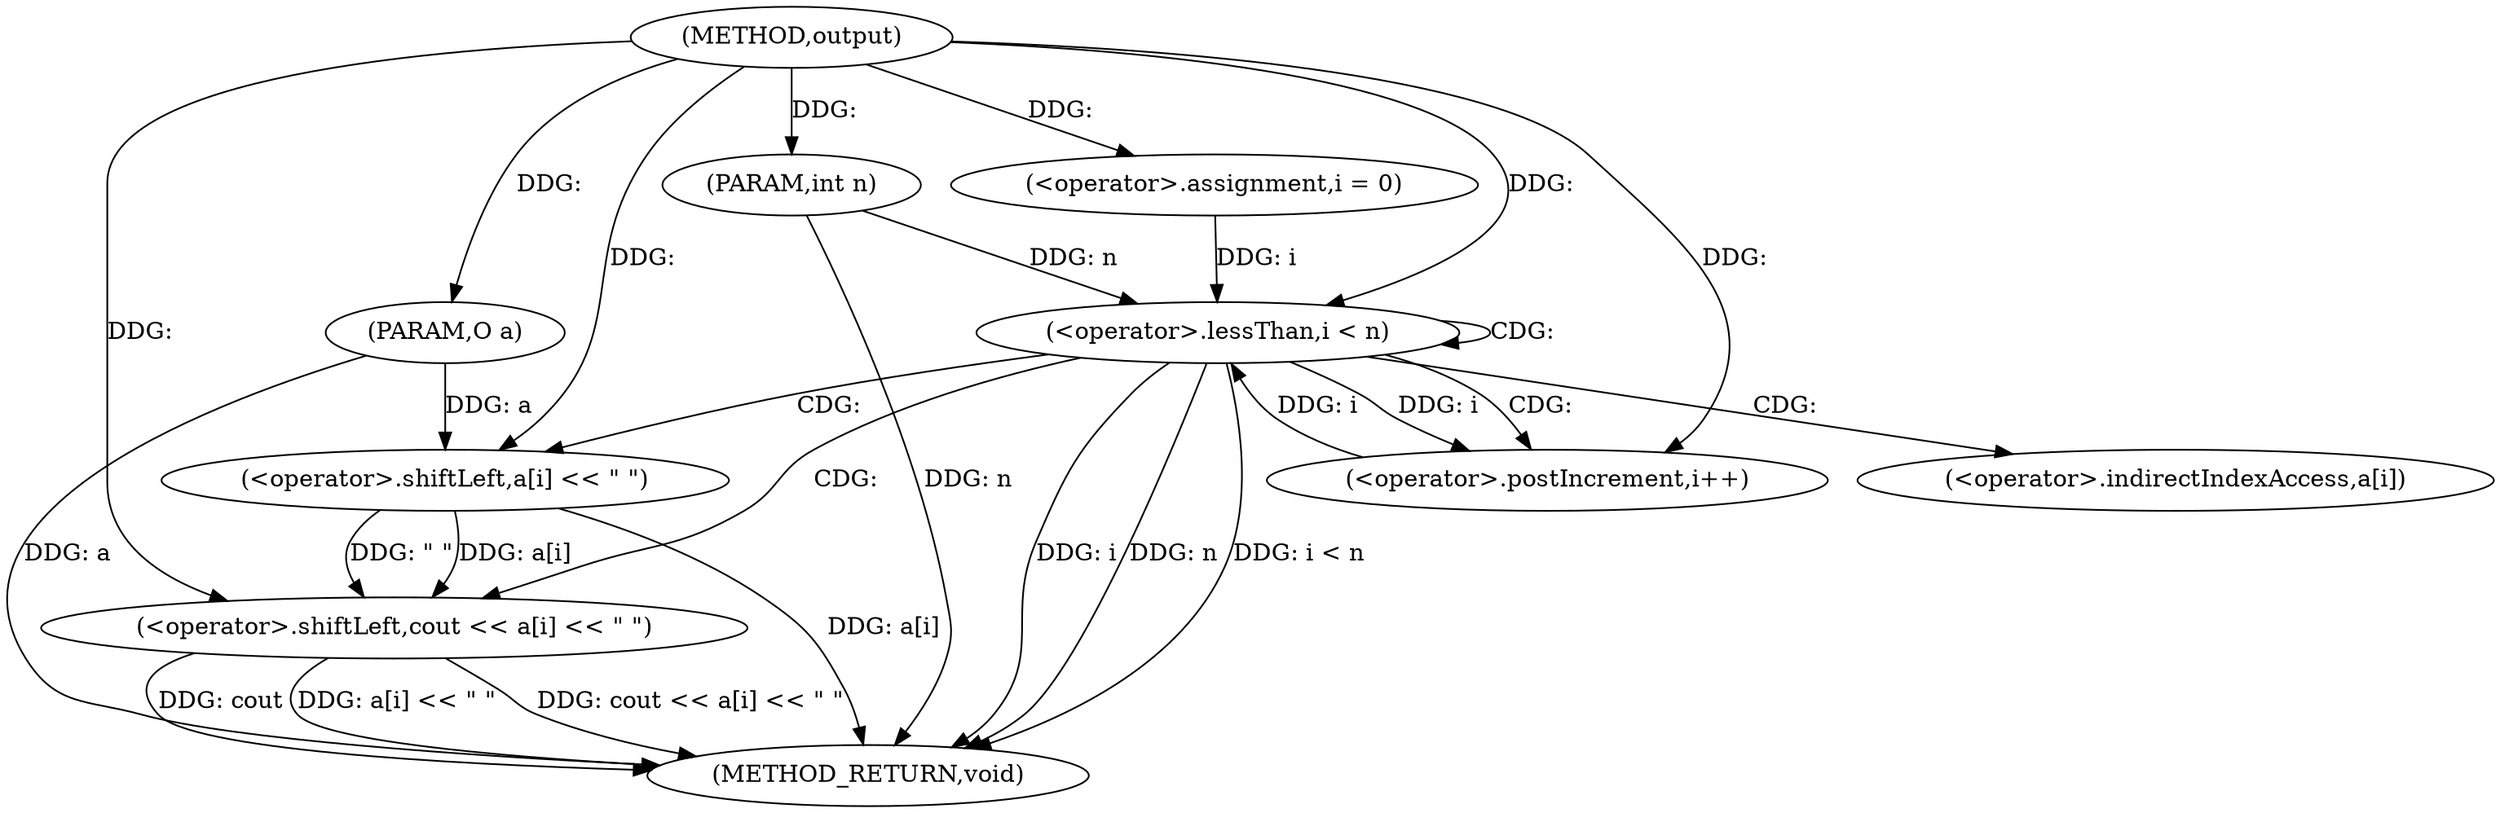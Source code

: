 digraph "output" {  
"1000133" [label = "(METHOD,output)" ]
"1000155" [label = "(METHOD_RETURN,void)" ]
"1000134" [label = "(PARAM,O a)" ]
"1000135" [label = "(PARAM,int n)" ]
"1000139" [label = "(<operator>.assignment,i = 0)" ]
"1000142" [label = "(<operator>.lessThan,i < n)" ]
"1000145" [label = "(<operator>.postIncrement,i++)" ]
"1000148" [label = "(<operator>.shiftLeft,cout << a[i] << \" \")" ]
"1000150" [label = "(<operator>.shiftLeft,a[i] << \" \")" ]
"1000151" [label = "(<operator>.indirectIndexAccess,a[i])" ]
  "1000134" -> "1000155"  [ label = "DDG: a"] 
  "1000135" -> "1000155"  [ label = "DDG: n"] 
  "1000142" -> "1000155"  [ label = "DDG: i"] 
  "1000142" -> "1000155"  [ label = "DDG: n"] 
  "1000142" -> "1000155"  [ label = "DDG: i < n"] 
  "1000150" -> "1000155"  [ label = "DDG: a[i]"] 
  "1000148" -> "1000155"  [ label = "DDG: a[i] << \" \""] 
  "1000148" -> "1000155"  [ label = "DDG: cout << a[i] << \" \""] 
  "1000148" -> "1000155"  [ label = "DDG: cout"] 
  "1000133" -> "1000134"  [ label = "DDG: "] 
  "1000133" -> "1000135"  [ label = "DDG: "] 
  "1000133" -> "1000139"  [ label = "DDG: "] 
  "1000139" -> "1000142"  [ label = "DDG: i"] 
  "1000145" -> "1000142"  [ label = "DDG: i"] 
  "1000133" -> "1000142"  [ label = "DDG: "] 
  "1000135" -> "1000142"  [ label = "DDG: n"] 
  "1000142" -> "1000145"  [ label = "DDG: i"] 
  "1000133" -> "1000145"  [ label = "DDG: "] 
  "1000133" -> "1000148"  [ label = "DDG: "] 
  "1000150" -> "1000148"  [ label = "DDG: \" \""] 
  "1000150" -> "1000148"  [ label = "DDG: a[i]"] 
  "1000134" -> "1000150"  [ label = "DDG: a"] 
  "1000133" -> "1000150"  [ label = "DDG: "] 
  "1000142" -> "1000142"  [ label = "CDG: "] 
  "1000142" -> "1000151"  [ label = "CDG: "] 
  "1000142" -> "1000145"  [ label = "CDG: "] 
  "1000142" -> "1000150"  [ label = "CDG: "] 
  "1000142" -> "1000148"  [ label = "CDG: "] 
}
